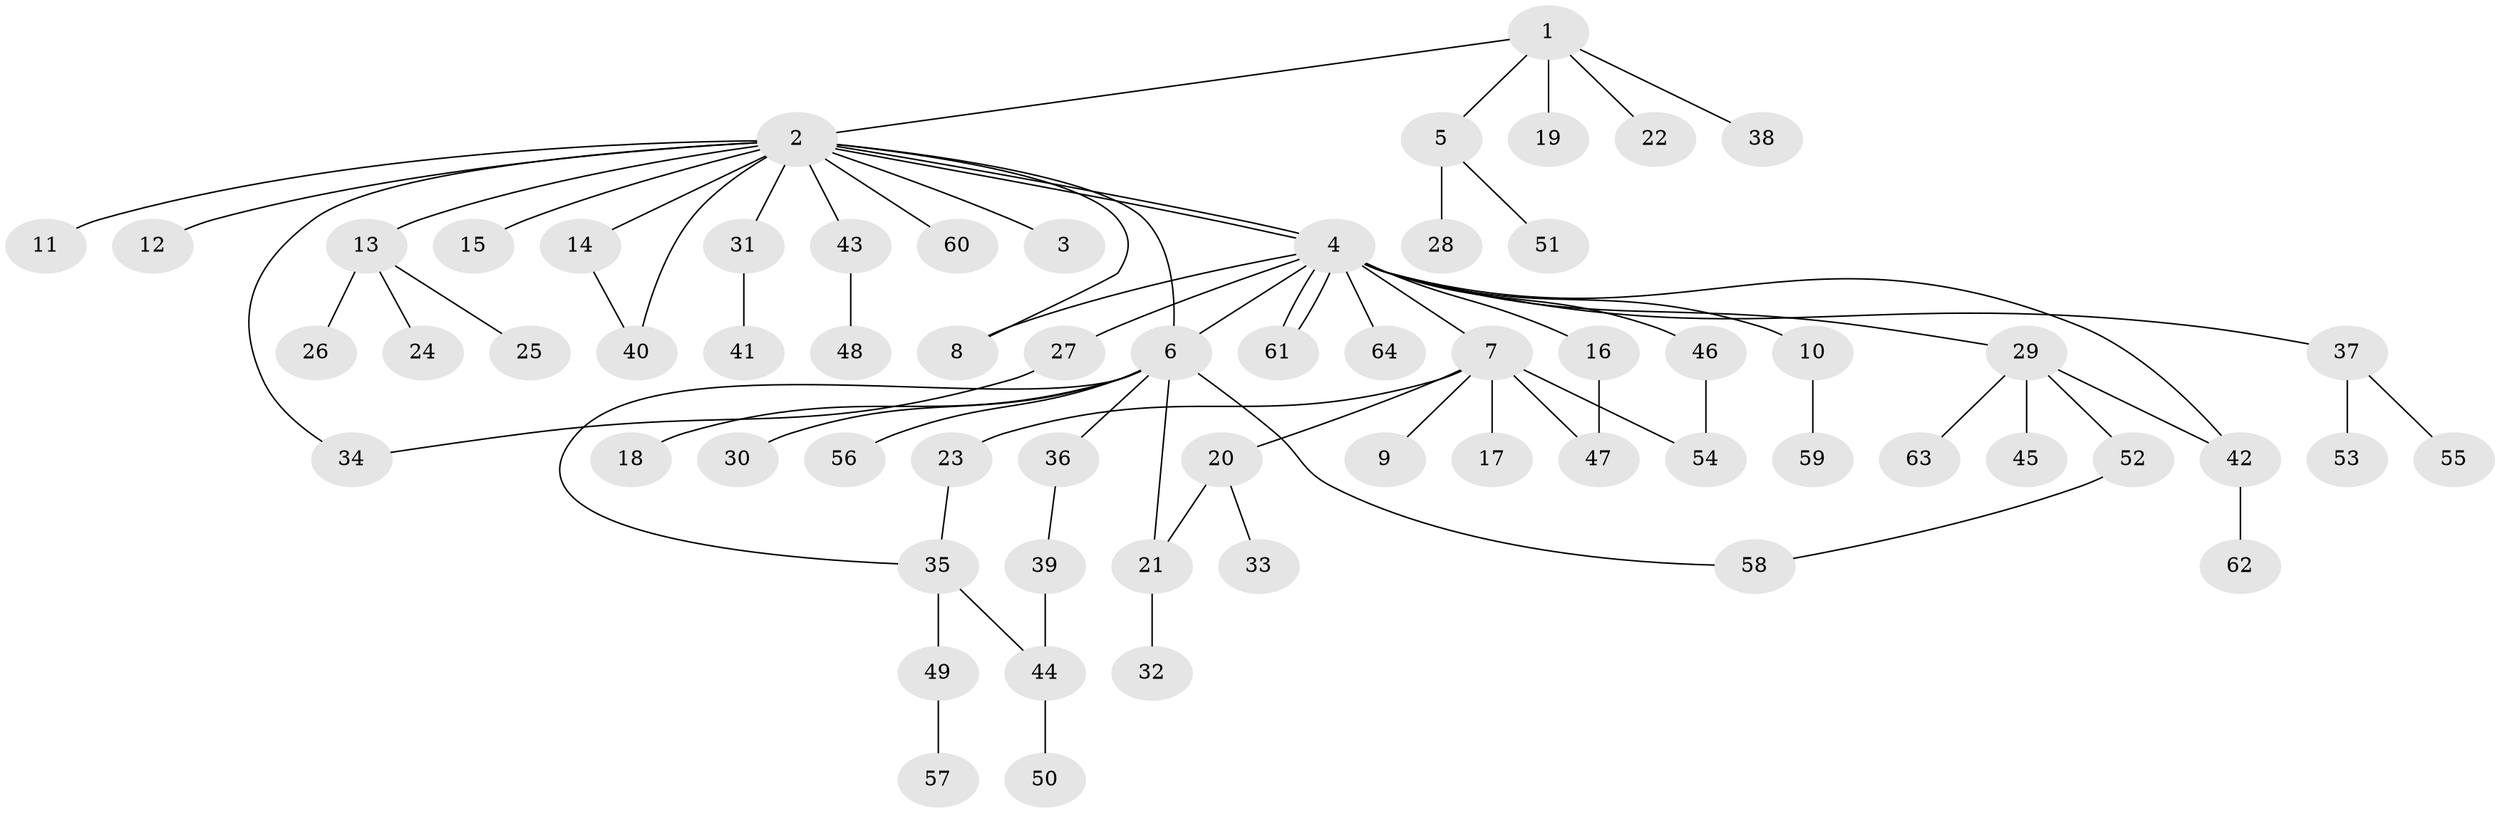 // Generated by graph-tools (version 1.1) at 2025/47/03/09/25 04:47:18]
// undirected, 64 vertices, 76 edges
graph export_dot {
graph [start="1"]
  node [color=gray90,style=filled];
  1;
  2;
  3;
  4;
  5;
  6;
  7;
  8;
  9;
  10;
  11;
  12;
  13;
  14;
  15;
  16;
  17;
  18;
  19;
  20;
  21;
  22;
  23;
  24;
  25;
  26;
  27;
  28;
  29;
  30;
  31;
  32;
  33;
  34;
  35;
  36;
  37;
  38;
  39;
  40;
  41;
  42;
  43;
  44;
  45;
  46;
  47;
  48;
  49;
  50;
  51;
  52;
  53;
  54;
  55;
  56;
  57;
  58;
  59;
  60;
  61;
  62;
  63;
  64;
  1 -- 2;
  1 -- 5;
  1 -- 19;
  1 -- 22;
  1 -- 38;
  2 -- 3;
  2 -- 4;
  2 -- 4;
  2 -- 6;
  2 -- 8;
  2 -- 11;
  2 -- 12;
  2 -- 13;
  2 -- 14;
  2 -- 15;
  2 -- 31;
  2 -- 34;
  2 -- 40;
  2 -- 43;
  2 -- 60;
  4 -- 6;
  4 -- 7;
  4 -- 8;
  4 -- 10;
  4 -- 16;
  4 -- 27;
  4 -- 29;
  4 -- 37;
  4 -- 42;
  4 -- 46;
  4 -- 61;
  4 -- 61;
  4 -- 64;
  5 -- 28;
  5 -- 51;
  6 -- 18;
  6 -- 21;
  6 -- 30;
  6 -- 35;
  6 -- 36;
  6 -- 56;
  6 -- 58;
  7 -- 9;
  7 -- 17;
  7 -- 20;
  7 -- 23;
  7 -- 47;
  7 -- 54;
  10 -- 59;
  13 -- 24;
  13 -- 25;
  13 -- 26;
  14 -- 40;
  16 -- 47;
  20 -- 21;
  20 -- 33;
  21 -- 32;
  23 -- 35;
  27 -- 34;
  29 -- 42;
  29 -- 45;
  29 -- 52;
  29 -- 63;
  31 -- 41;
  35 -- 44;
  35 -- 49;
  36 -- 39;
  37 -- 53;
  37 -- 55;
  39 -- 44;
  42 -- 62;
  43 -- 48;
  44 -- 50;
  46 -- 54;
  49 -- 57;
  52 -- 58;
}
